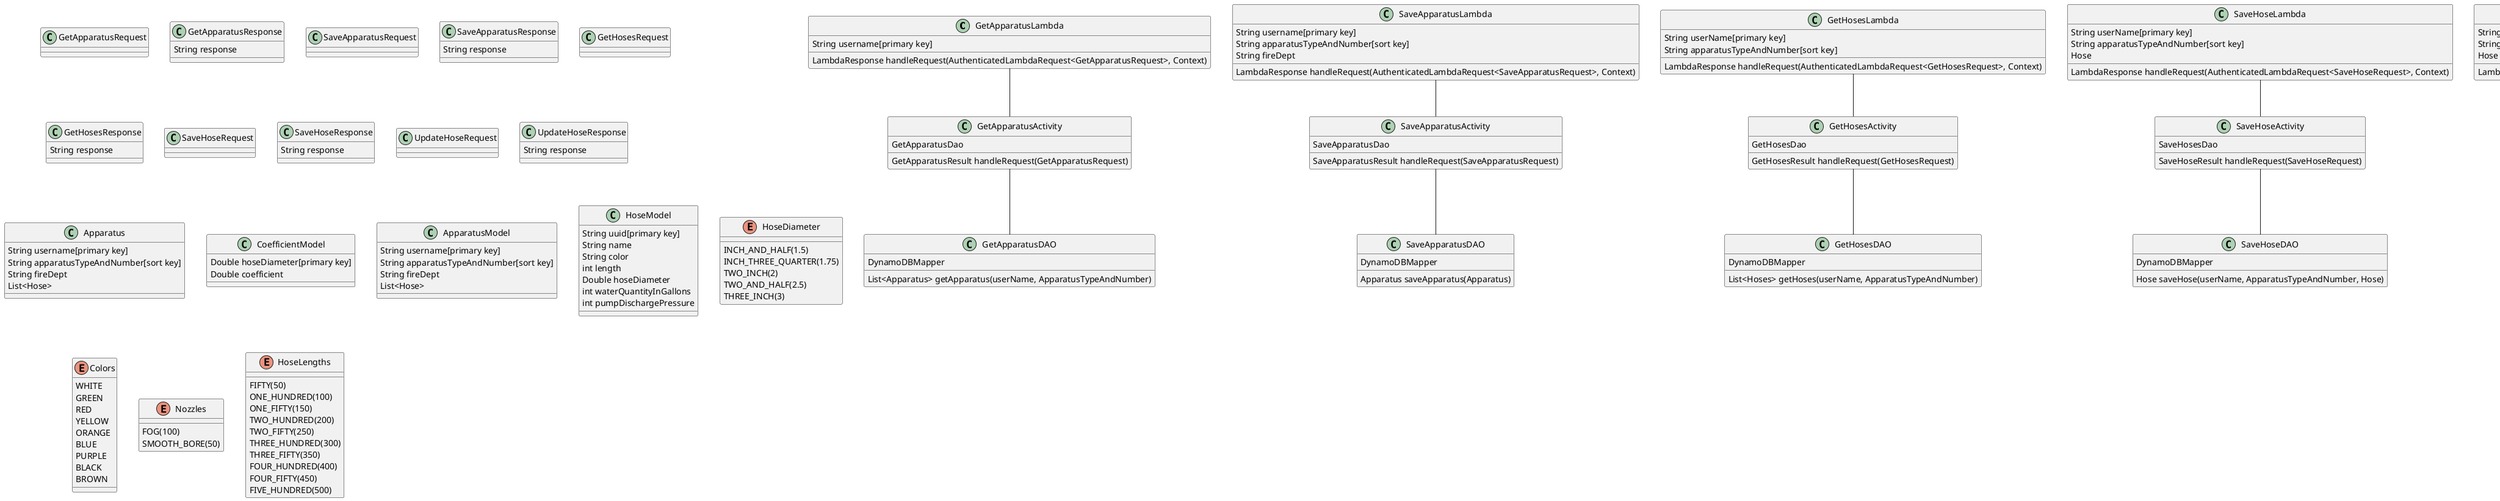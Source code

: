 @startuml
'https://plantuml.com/class-diagram'

GetApparatusLambda -- GetApparatusActivity
GetApparatusActivity -- GetApparatusDAO

SaveApparatusLambda -- SaveApparatusActivity
SaveApparatusActivity -- SaveApparatusDAO

GetHosesLambda -- GetHosesActivity
GetHosesActivity -- GetHosesDAO

SaveHoseLambda -- SaveHoseActivity
SaveHoseActivity -- SaveHoseDAO

UpdateHoseLambda -- UpdateHoseActivity
UpdateHoseActivity -- UpdateHoseDAO

class GetApparatusLambda {
String username[primary key]

LambdaResponse handleRequest(AuthenticatedLambdaRequest<GetApparatusRequest>, Context)
}

class GetApparatusRequest {}

class GetApparatusResponse {
String response
}

class GetApparatusActivity {
GetApparatusDao

GetApparatusResult handleRequest(GetApparatusRequest)
}

class GetApparatusDAO {
DynamoDBMapper

List<Apparatus> getApparatus(userName, ApparatusTypeAndNumber)
}




class SaveApparatusLambda {
String username[primary key]
String apparatusTypeAndNumber[sort key]
String fireDept

LambdaResponse handleRequest(AuthenticatedLambdaRequest<SaveApparatusRequest>, Context)
}

class SaveApparatusRequest {}

class SaveApparatusResponse {
String response
}

class SaveApparatusActivity {
SaveApparatusDao

SaveApparatusResult handleRequest(SaveApparatusRequest)
}

class SaveApparatusDAO {
DynamoDBMapper

Apparatus saveApparatus(Apparatus)
}




class GetHosesLambda {
String userName[primary key]
String apparatusTypeAndNumber[sort key]

LambdaResponse handleRequest(AuthenticatedLambdaRequest<GetHosesRequest>, Context)
}

class GetHosesRequest {}

class GetHosesResponse {
String response
}

class GetHosesActivity {
GetHosesDao

GetHosesResult handleRequest(GetHosesRequest)
}

class GetHosesDAO {
DynamoDBMapper

List<Hoses> getHoses(userName, ApparatusTypeAndNumber)
}



class SaveHoseLambda {
String userName[primary key]
String apparatusTypeAndNumber[sort key]
Hose

LambdaResponse handleRequest(AuthenticatedLambdaRequest<SaveHoseRequest>, Context)
}

class SaveHoseRequest {}

class SaveHoseResponse {
String response
}

class SaveHoseActivity {
SaveHosesDao

SaveHoseResult handleRequest(SaveHoseRequest)
}

class SaveHoseDAO {
DynamoDBMapper

Hose saveHose(userName, ApparatusTypeAndNumber, Hose)
}




class UpdateHoseLambda {
String userName[primary key]
String apparatusTypeAndNumber[sort key]
Hose

LambdaResponse handleRequest(AuthenticatedLambdaRequest<UpdateHoseRequest>, Context)
}

class UpdateHoseRequest {}

class UpdateHoseResponse {
String response
}

class UpdateHoseActivity {
UpdateHosesDao

UpdateHoseResult handleRequest(UpdateHoseRequest)
}

class UpdateHoseDAO {
DynamoDBMapper

Hose UpdateHose(userName, ApparatusTypeAndNumber, Hose)
}




class Apparatus {
String username[primary key]
String apparatusTypeAndNumber[sort key]
String fireDept
List<Hose>
}

class CoefficientModel {
Double hoseDiameter[primary key]
Double coefficient
}

class ApparatusModel {
String username[primary key]
String apparatusTypeAndNumber[sort key]
String fireDept
List<Hose>
}

class HoseModel {
String uuid[primary key]
String name
String color
int length
Double hoseDiameter
int waterQuantityInGallons
int pumpDischargePressure
}

enum HoseDiameter {
INCH_AND_HALF(1.5)
INCH_THREE_QUARTER(1.75)
TWO_INCH(2)
TWO_AND_HALF(2.5)
THREE_INCH(3)
}

enum Colors {
WHITE
GREEN
RED
YELLOW
ORANGE
BLUE
PURPLE
BLACK
BROWN
}

enum Nozzles {
FOG(100)
SMOOTH_BORE(50)
}

enum HoseLengths {
FIFTY(50)
ONE_HUNDRED(100)
ONE_FIFTY(150)
TWO_HUNDRED(200)
TWO_FIFTY(250)
THREE_HUNDRED(300)
THREE_FIFTY(350)
FOUR_HUNDRED(400)
FOUR_FIFTY(450)
FIVE_HUNDRED(500)
}

@enduml